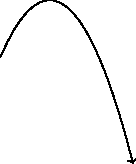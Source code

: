 unitsize(2cm);
import graph;
pair F(real t) {
  return (1.3*t,  -4.5*t^2 + 3.0*t + 1.0);
}
pair Fprime(real t) {
  return (1.3, -9.0*t + 3.0);
}
path g = graphwithderiv(F, Fprime, 0, 0.9);
draw(g, arrow=Arrow(TeXHead));
